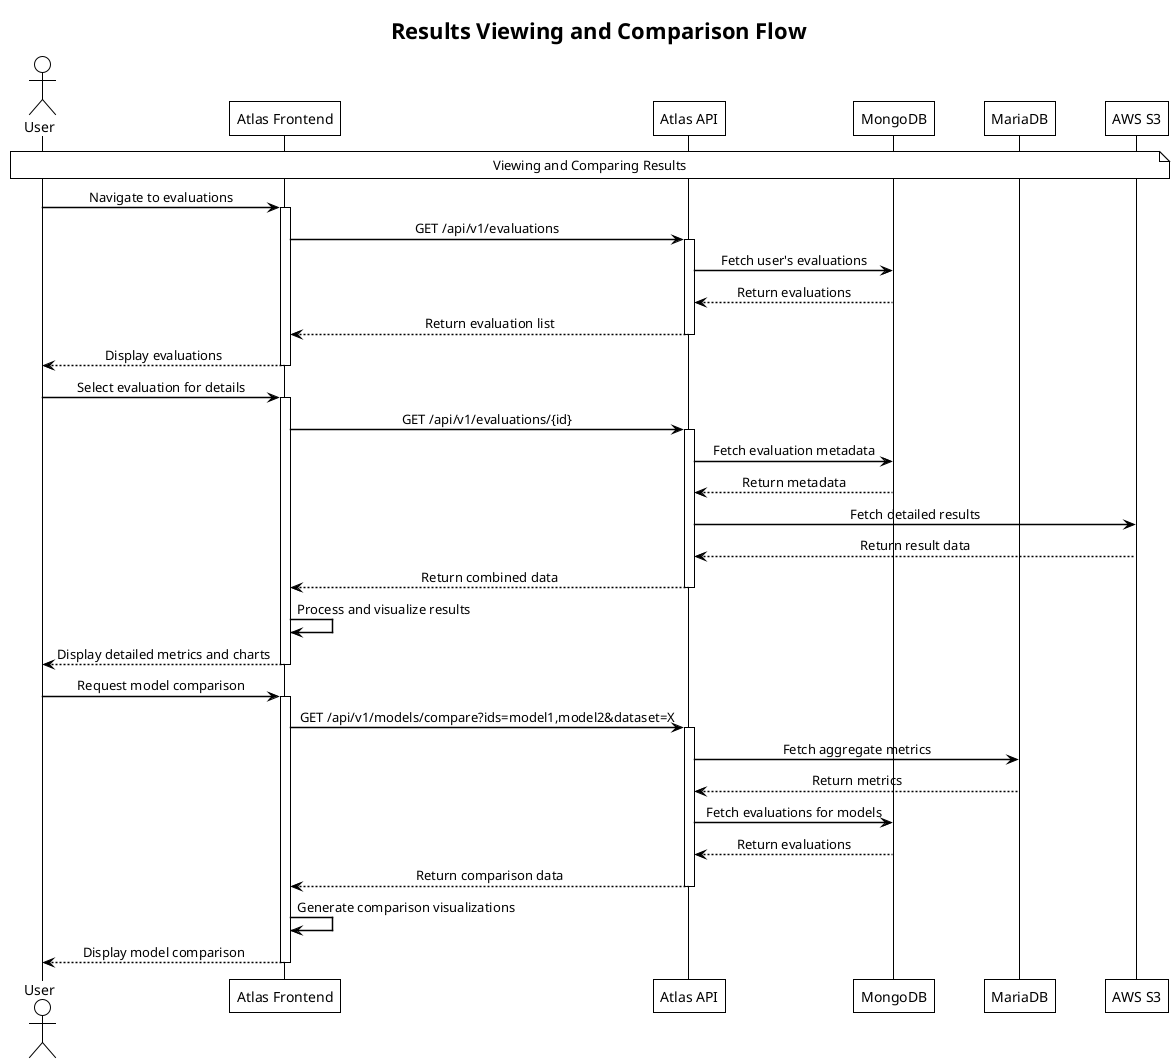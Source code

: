 @startuml atlas-results-flow

' Basic styling
!theme plain
skinparam backgroundColor white
skinparam defaultTextAlignment center

' Explicitly disable handwritten mode
skinparam handwritten false
skinparam shadowing false
skinparam roundCorner 0

' Force straight lines
skinparam linetype ortho
skinparam ParticipantPadding 20
skinparam SequenceBoxPadding 10

' Make sure lines and fonts are crisp
skinparam ArrowColor black
skinparam ArrowThickness 1.5

title Results Viewing and Comparison Flow

actor User
participant "Atlas Frontend" as Frontend
participant "Atlas API" as API
participant "MongoDB" as MongoDB
participant "MariaDB" as MariaDB
participant "AWS S3" as S3

note over User, S3: Viewing and Comparing Results

User -> Frontend: Navigate to evaluations
activate Frontend
Frontend -> API: GET /api/v1/evaluations
activate API
API -> MongoDB: Fetch user's evaluations
MongoDB --> API: Return evaluations
API --> Frontend: Return evaluation list
deactivate API
Frontend --> User: Display evaluations
deactivate Frontend

User -> Frontend: Select evaluation for details
activate Frontend
Frontend -> API: GET /api/v1/evaluations/{id}
activate API
API -> MongoDB: Fetch evaluation metadata
MongoDB --> API: Return metadata
API -> S3: Fetch detailed results
S3 --> API: Return result data
API --> Frontend: Return combined data
deactivate API
Frontend -> Frontend: Process and visualize results
Frontend --> User: Display detailed metrics and charts
deactivate Frontend

User -> Frontend: Request model comparison
activate Frontend
Frontend -> API: GET /api/v1/models/compare?ids=model1,model2&dataset=X
activate API
API -> MariaDB: Fetch aggregate metrics
MariaDB --> API: Return metrics
API -> MongoDB: Fetch evaluations for models
MongoDB --> API: Return evaluations
API --> Frontend: Return comparison data
deactivate API
Frontend -> Frontend: Generate comparison visualizations
Frontend --> User: Display model comparison
deactivate Frontend
@enduml